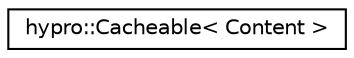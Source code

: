 digraph "Graphical Class Hierarchy"
{
  edge [fontname="Helvetica",fontsize="10",labelfontname="Helvetica",labelfontsize="10"];
  node [fontname="Helvetica",fontsize="10",shape=record];
  rankdir="LR";
  Node0 [label="hypro::Cacheable\< Content \>",height=0.2,width=0.4,color="black", fillcolor="white", style="filled",URL="$structhypro_1_1Cacheable.html"];
}
